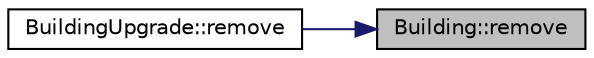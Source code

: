 digraph "Building::remove"
{
 // LATEX_PDF_SIZE
  edge [fontname="Helvetica",fontsize="10",labelfontname="Helvetica",labelfontsize="10"];
  node [fontname="Helvetica",fontsize="10",shape=record];
  rankdir="RL";
  Node1 [label="Building::remove",height=0.2,width=0.4,color="black", fillcolor="grey75", style="filled", fontcolor="black",tooltip="Removes a child component."];
  Node1 -> Node2 [dir="back",color="midnightblue",fontsize="10",style="solid",fontname="Helvetica"];
  Node2 [label="BuildingUpgrade::remove",height=0.2,width=0.4,color="black", fillcolor="white", style="filled",URL="$classBuildingUpgrade.html#aade1ab4ebc5849cb6f8e6323fd296ce5",tooltip="Removes a child component."];
}

